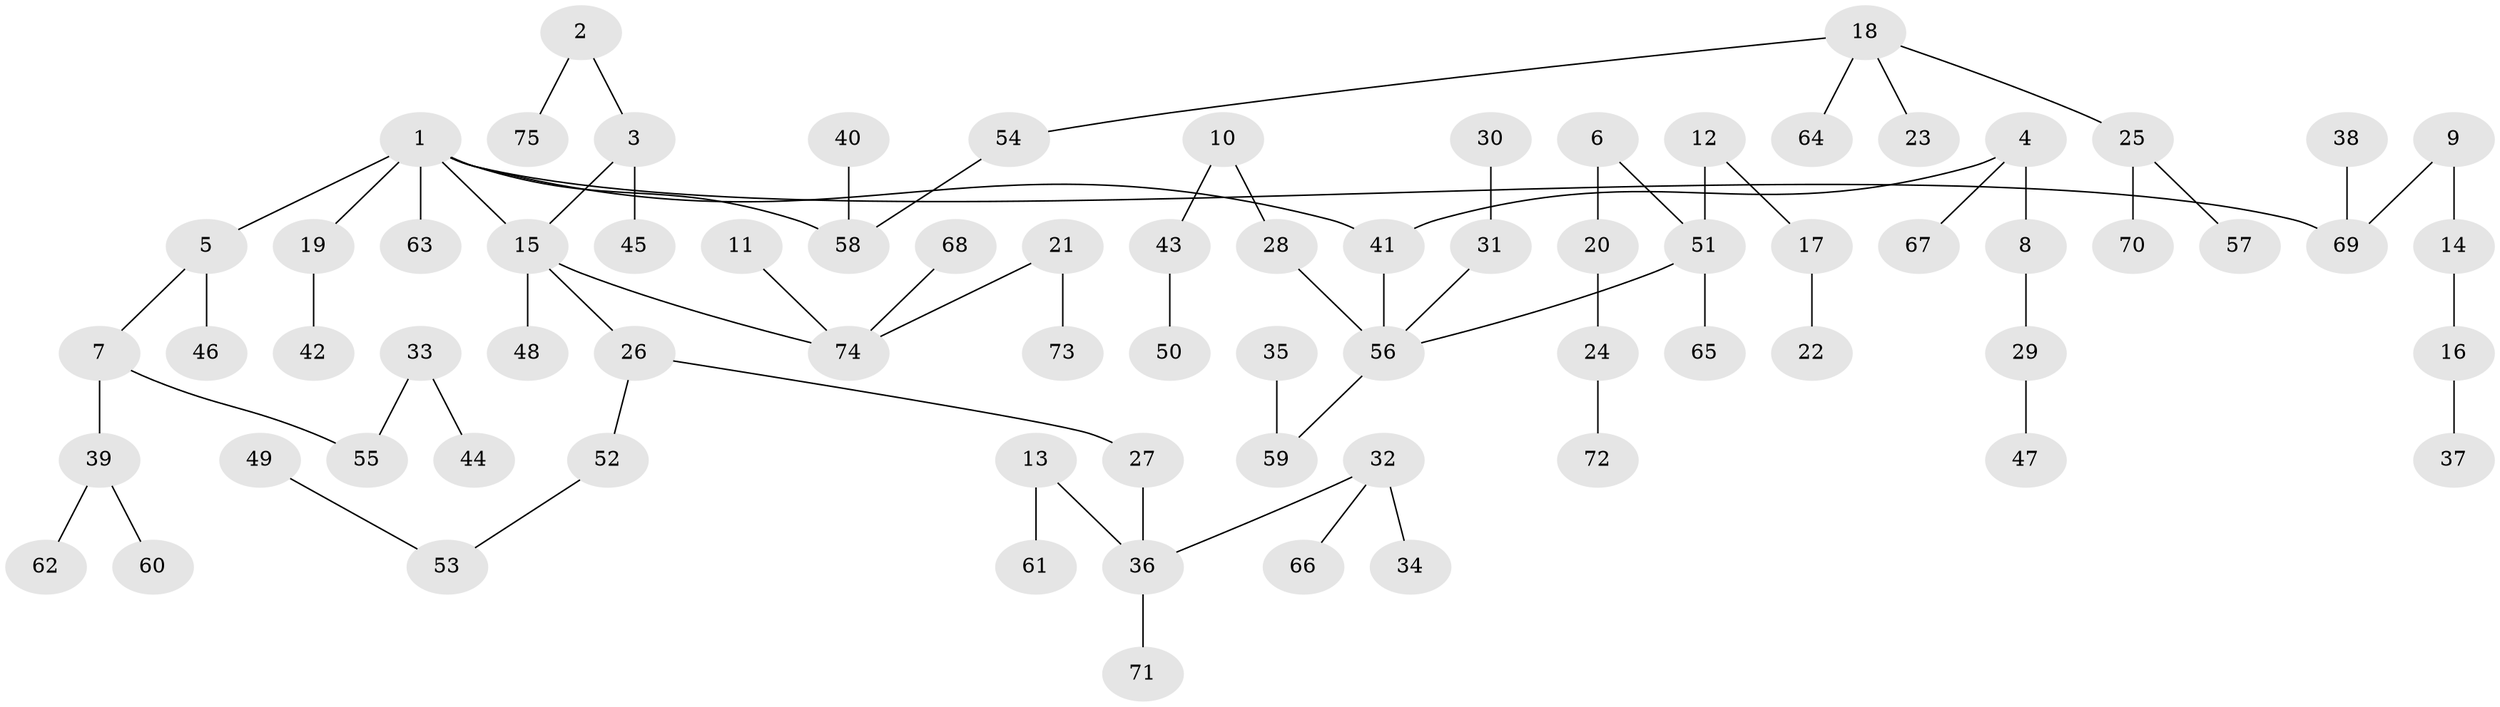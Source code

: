 // original degree distribution, {6: 0.013422818791946308, 5: 0.040268456375838924, 4: 0.04697986577181208, 3: 0.174496644295302, 7: 0.006711409395973154, 2: 0.22818791946308725, 1: 0.4899328859060403}
// Generated by graph-tools (version 1.1) at 2025/45/03/06/25 01:45:10]
// undirected, 75 vertices, 74 edges
graph export_dot {
graph [start="1"]
  node [color=gray90,style=filled];
  1;
  2;
  3;
  4;
  5;
  6;
  7;
  8;
  9;
  10;
  11;
  12;
  13;
  14;
  15;
  16;
  17;
  18;
  19;
  20;
  21;
  22;
  23;
  24;
  25;
  26;
  27;
  28;
  29;
  30;
  31;
  32;
  33;
  34;
  35;
  36;
  37;
  38;
  39;
  40;
  41;
  42;
  43;
  44;
  45;
  46;
  47;
  48;
  49;
  50;
  51;
  52;
  53;
  54;
  55;
  56;
  57;
  58;
  59;
  60;
  61;
  62;
  63;
  64;
  65;
  66;
  67;
  68;
  69;
  70;
  71;
  72;
  73;
  74;
  75;
  1 -- 5 [weight=1.0];
  1 -- 15 [weight=1.0];
  1 -- 19 [weight=1.0];
  1 -- 41 [weight=1.0];
  1 -- 58 [weight=1.0];
  1 -- 63 [weight=1.0];
  1 -- 69 [weight=1.0];
  2 -- 3 [weight=1.0];
  2 -- 75 [weight=1.0];
  3 -- 15 [weight=1.0];
  3 -- 45 [weight=1.0];
  4 -- 8 [weight=1.0];
  4 -- 41 [weight=1.0];
  4 -- 67 [weight=1.0];
  5 -- 7 [weight=1.0];
  5 -- 46 [weight=1.0];
  6 -- 20 [weight=1.0];
  6 -- 51 [weight=1.0];
  7 -- 39 [weight=1.0];
  7 -- 55 [weight=1.0];
  8 -- 29 [weight=1.0];
  9 -- 14 [weight=1.0];
  9 -- 69 [weight=1.0];
  10 -- 28 [weight=1.0];
  10 -- 43 [weight=1.0];
  11 -- 74 [weight=1.0];
  12 -- 17 [weight=1.0];
  12 -- 51 [weight=1.0];
  13 -- 36 [weight=1.0];
  13 -- 61 [weight=1.0];
  14 -- 16 [weight=1.0];
  15 -- 26 [weight=1.0];
  15 -- 48 [weight=1.0];
  15 -- 74 [weight=1.0];
  16 -- 37 [weight=1.0];
  17 -- 22 [weight=1.0];
  18 -- 23 [weight=1.0];
  18 -- 25 [weight=1.0];
  18 -- 54 [weight=1.0];
  18 -- 64 [weight=1.0];
  19 -- 42 [weight=1.0];
  20 -- 24 [weight=1.0];
  21 -- 73 [weight=1.0];
  21 -- 74 [weight=1.0];
  24 -- 72 [weight=1.0];
  25 -- 57 [weight=1.0];
  25 -- 70 [weight=1.0];
  26 -- 27 [weight=1.0];
  26 -- 52 [weight=1.0];
  27 -- 36 [weight=1.0];
  28 -- 56 [weight=1.0];
  29 -- 47 [weight=1.0];
  30 -- 31 [weight=1.0];
  31 -- 56 [weight=1.0];
  32 -- 34 [weight=1.0];
  32 -- 36 [weight=1.0];
  32 -- 66 [weight=1.0];
  33 -- 44 [weight=1.0];
  33 -- 55 [weight=1.0];
  35 -- 59 [weight=1.0];
  36 -- 71 [weight=1.0];
  38 -- 69 [weight=1.0];
  39 -- 60 [weight=1.0];
  39 -- 62 [weight=1.0];
  40 -- 58 [weight=1.0];
  41 -- 56 [weight=1.0];
  43 -- 50 [weight=1.0];
  49 -- 53 [weight=1.0];
  51 -- 56 [weight=1.0];
  51 -- 65 [weight=1.0];
  52 -- 53 [weight=1.0];
  54 -- 58 [weight=1.0];
  56 -- 59 [weight=1.0];
  68 -- 74 [weight=1.0];
}
